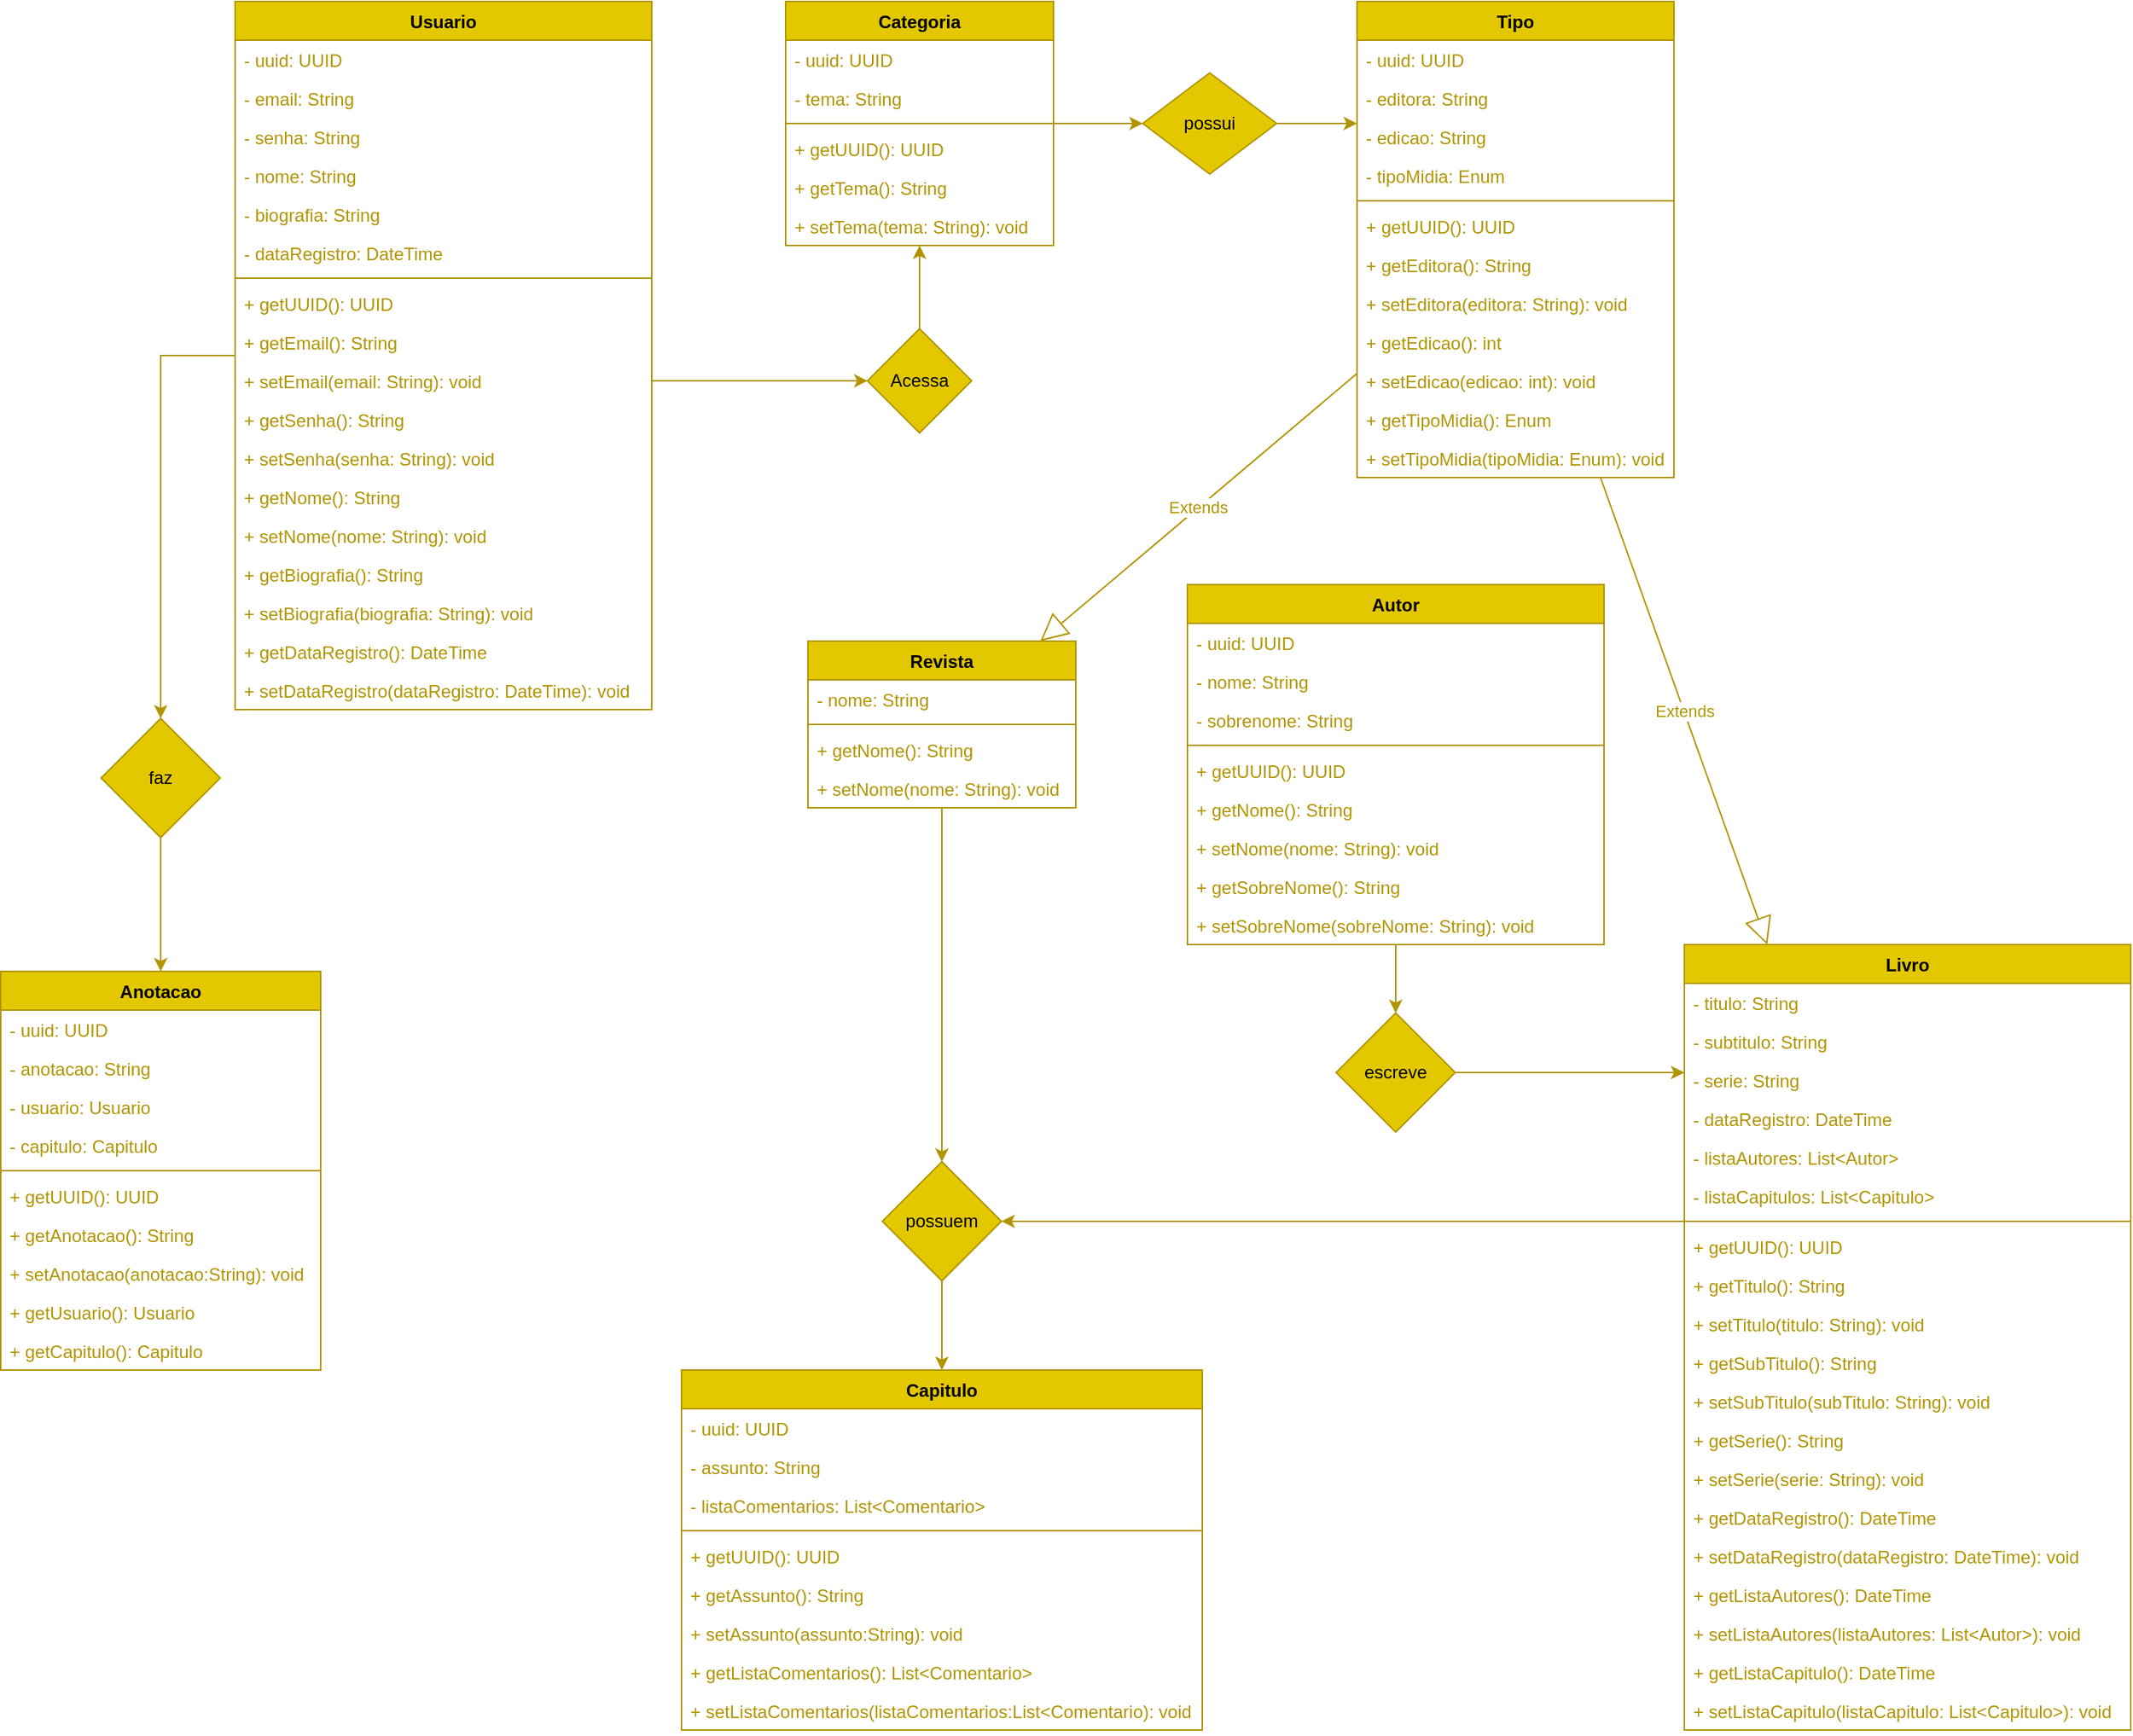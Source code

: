 <mxfile version="17.4.2" type="device"><diagram id="yYtagp3hqGqHvnSOxW2J" name="Página-1"><mxGraphModel dx="1438" dy="869" grid="1" gridSize="10" guides="1" tooltips="1" connect="1" arrows="1" fold="1" page="1" pageScale="1" pageWidth="827" pageHeight="1169" math="0" shadow="0"><root><mxCell id="0"/><mxCell id="1" parent="0"/><mxCell id="2tgwnuUrrpTe56F5n8lB-22" value="" style="edgeStyle=orthogonalEdgeStyle;rounded=0;orthogonalLoop=1;jettySize=auto;html=1;fontColor=#B09500;fillColor=#e3c800;strokeColor=#B09500;" parent="1" source="zi-uQG6dIvawqaSI3qxy-1" target="2tgwnuUrrpTe56F5n8lB-21" edge="1"><mxGeometry relative="1" as="geometry"/></mxCell><mxCell id="zi-uQG6dIvawqaSI3qxy-1" value="Usuario" style="swimlane;fontStyle=1;align=center;verticalAlign=top;childLayout=stackLayout;horizontal=1;startSize=26;horizontalStack=0;resizeParent=1;resizeParentMax=0;resizeLast=0;collapsible=1;marginBottom=0;fillColor=#e3c800;fontColor=#000000;strokeColor=#B09500;" parent="1" vertex="1"><mxGeometry x="380" width="280" height="476" as="geometry"/></mxCell><mxCell id="zi-uQG6dIvawqaSI3qxy-2" value="- uuid: UUID" style="text;strokeColor=none;fillColor=none;align=left;verticalAlign=top;spacingLeft=4;spacingRight=4;overflow=hidden;rotatable=0;points=[[0,0.5],[1,0.5]];portConstraint=eastwest;fontColor=#B09500;" parent="zi-uQG6dIvawqaSI3qxy-1" vertex="1"><mxGeometry y="26" width="280" height="26" as="geometry"/></mxCell><mxCell id="zi-uQG6dIvawqaSI3qxy-6" value="- email: String" style="text;strokeColor=none;fillColor=none;align=left;verticalAlign=top;spacingLeft=4;spacingRight=4;overflow=hidden;rotatable=0;points=[[0,0.5],[1,0.5]];portConstraint=eastwest;fontColor=#B09500;" parent="zi-uQG6dIvawqaSI3qxy-1" vertex="1"><mxGeometry y="52" width="280" height="26" as="geometry"/></mxCell><mxCell id="zi-uQG6dIvawqaSI3qxy-7" value="- senha: String" style="text;strokeColor=none;fillColor=none;align=left;verticalAlign=top;spacingLeft=4;spacingRight=4;overflow=hidden;rotatable=0;points=[[0,0.5],[1,0.5]];portConstraint=eastwest;fontColor=#B09500;" parent="zi-uQG6dIvawqaSI3qxy-1" vertex="1"><mxGeometry y="78" width="280" height="26" as="geometry"/></mxCell><mxCell id="zi-uQG6dIvawqaSI3qxy-5" value="- nome: String" style="text;strokeColor=none;fillColor=none;align=left;verticalAlign=top;spacingLeft=4;spacingRight=4;overflow=hidden;rotatable=0;points=[[0,0.5],[1,0.5]];portConstraint=eastwest;fontColor=#B09500;" parent="zi-uQG6dIvawqaSI3qxy-1" vertex="1"><mxGeometry y="104" width="280" height="26" as="geometry"/></mxCell><mxCell id="zi-uQG6dIvawqaSI3qxy-8" value="- biografia: String " style="text;strokeColor=none;fillColor=none;align=left;verticalAlign=top;spacingLeft=4;spacingRight=4;overflow=hidden;rotatable=0;points=[[0,0.5],[1,0.5]];portConstraint=eastwest;fontColor=#B09500;" parent="zi-uQG6dIvawqaSI3qxy-1" vertex="1"><mxGeometry y="130" width="280" height="26" as="geometry"/></mxCell><mxCell id="zi-uQG6dIvawqaSI3qxy-9" value="- dataRegistro: DateTime" style="text;strokeColor=none;fillColor=none;align=left;verticalAlign=top;spacingLeft=4;spacingRight=4;overflow=hidden;rotatable=0;points=[[0,0.5],[1,0.5]];portConstraint=eastwest;fontColor=#B09500;" parent="zi-uQG6dIvawqaSI3qxy-1" vertex="1"><mxGeometry y="156" width="280" height="26" as="geometry"/></mxCell><mxCell id="zi-uQG6dIvawqaSI3qxy-3" value="" style="line;strokeWidth=1;fillColor=#e3c800;align=left;verticalAlign=middle;spacingTop=-1;spacingLeft=3;spacingRight=3;rotatable=0;labelPosition=right;points=[];portConstraint=eastwest;fontColor=#000000;strokeColor=#B09500;" parent="zi-uQG6dIvawqaSI3qxy-1" vertex="1"><mxGeometry y="182" width="280" height="8" as="geometry"/></mxCell><mxCell id="zi-uQG6dIvawqaSI3qxy-4" value="+ getUUID(): UUID" style="text;strokeColor=none;fillColor=none;align=left;verticalAlign=top;spacingLeft=4;spacingRight=4;overflow=hidden;rotatable=0;points=[[0,0.5],[1,0.5]];portConstraint=eastwest;fontColor=#B09500;" parent="zi-uQG6dIvawqaSI3qxy-1" vertex="1"><mxGeometry y="190" width="280" height="26" as="geometry"/></mxCell><mxCell id="zi-uQG6dIvawqaSI3qxy-10" value="+ getEmail(): String" style="text;strokeColor=none;fillColor=none;align=left;verticalAlign=top;spacingLeft=4;spacingRight=4;overflow=hidden;rotatable=0;points=[[0,0.5],[1,0.5]];portConstraint=eastwest;fontColor=#B09500;" parent="zi-uQG6dIvawqaSI3qxy-1" vertex="1"><mxGeometry y="216" width="280" height="26" as="geometry"/></mxCell><mxCell id="zi-uQG6dIvawqaSI3qxy-11" value="+ setEmail(email: String): void" style="text;strokeColor=none;fillColor=none;align=left;verticalAlign=top;spacingLeft=4;spacingRight=4;overflow=hidden;rotatable=0;points=[[0,0.5],[1,0.5]];portConstraint=eastwest;fontColor=#B09500;" parent="zi-uQG6dIvawqaSI3qxy-1" vertex="1"><mxGeometry y="242" width="280" height="26" as="geometry"/></mxCell><mxCell id="zi-uQG6dIvawqaSI3qxy-13" value="+ getSenha(): String" style="text;strokeColor=none;fillColor=none;align=left;verticalAlign=top;spacingLeft=4;spacingRight=4;overflow=hidden;rotatable=0;points=[[0,0.5],[1,0.5]];portConstraint=eastwest;fontColor=#B09500;" parent="zi-uQG6dIvawqaSI3qxy-1" vertex="1"><mxGeometry y="268" width="280" height="26" as="geometry"/></mxCell><mxCell id="zi-uQG6dIvawqaSI3qxy-12" value="+ setSenha(senha: String): void" style="text;strokeColor=none;fillColor=none;align=left;verticalAlign=top;spacingLeft=4;spacingRight=4;overflow=hidden;rotatable=0;points=[[0,0.5],[1,0.5]];portConstraint=eastwest;fontColor=#B09500;" parent="zi-uQG6dIvawqaSI3qxy-1" vertex="1"><mxGeometry y="294" width="280" height="26" as="geometry"/></mxCell><mxCell id="zi-uQG6dIvawqaSI3qxy-14" value="+ getNome(): String" style="text;strokeColor=none;fillColor=none;align=left;verticalAlign=top;spacingLeft=4;spacingRight=4;overflow=hidden;rotatable=0;points=[[0,0.5],[1,0.5]];portConstraint=eastwest;fontColor=#B09500;" parent="zi-uQG6dIvawqaSI3qxy-1" vertex="1"><mxGeometry y="320" width="280" height="26" as="geometry"/></mxCell><mxCell id="zi-uQG6dIvawqaSI3qxy-15" value="+ setNome(nome: String): void" style="text;strokeColor=none;fillColor=none;align=left;verticalAlign=top;spacingLeft=4;spacingRight=4;overflow=hidden;rotatable=0;points=[[0,0.5],[1,0.5]];portConstraint=eastwest;fontColor=#B09500;" parent="zi-uQG6dIvawqaSI3qxy-1" vertex="1"><mxGeometry y="346" width="280" height="26" as="geometry"/></mxCell><mxCell id="zi-uQG6dIvawqaSI3qxy-16" value="+ getBiografia(): String" style="text;strokeColor=none;fillColor=none;align=left;verticalAlign=top;spacingLeft=4;spacingRight=4;overflow=hidden;rotatable=0;points=[[0,0.5],[1,0.5]];portConstraint=eastwest;fontColor=#B09500;" parent="zi-uQG6dIvawqaSI3qxy-1" vertex="1"><mxGeometry y="372" width="280" height="26" as="geometry"/></mxCell><mxCell id="zi-uQG6dIvawqaSI3qxy-17" value="+ setBiografia(biografia: String): void" style="text;strokeColor=none;fillColor=none;align=left;verticalAlign=top;spacingLeft=4;spacingRight=4;overflow=hidden;rotatable=0;points=[[0,0.5],[1,0.5]];portConstraint=eastwest;fontColor=#B09500;" parent="zi-uQG6dIvawqaSI3qxy-1" vertex="1"><mxGeometry y="398" width="280" height="26" as="geometry"/></mxCell><mxCell id="zi-uQG6dIvawqaSI3qxy-18" value="+ getDataRegistro(): DateTime" style="text;strokeColor=none;fillColor=none;align=left;verticalAlign=top;spacingLeft=4;spacingRight=4;overflow=hidden;rotatable=0;points=[[0,0.5],[1,0.5]];portConstraint=eastwest;fontColor=#B09500;" parent="zi-uQG6dIvawqaSI3qxy-1" vertex="1"><mxGeometry y="424" width="280" height="26" as="geometry"/></mxCell><mxCell id="zi-uQG6dIvawqaSI3qxy-19" value="+ setDataRegistro(dataRegistro: DateTime): void" style="text;strokeColor=none;fillColor=none;align=left;verticalAlign=top;spacingLeft=4;spacingRight=4;overflow=hidden;rotatable=0;points=[[0,0.5],[1,0.5]];portConstraint=eastwest;fontColor=#B09500;" parent="zi-uQG6dIvawqaSI3qxy-1" vertex="1"><mxGeometry y="450" width="280" height="26" as="geometry"/></mxCell><mxCell id="2tgwnuUrrpTe56F5n8lB-18" style="edgeStyle=orthogonalEdgeStyle;rounded=0;orthogonalLoop=1;jettySize=auto;html=1;fontColor=#B09500;fillColor=#e3c800;strokeColor=#B09500;" parent="1" source="zi-uQG6dIvawqaSI3qxy-20" target="2tgwnuUrrpTe56F5n8lB-15" edge="1"><mxGeometry relative="1" as="geometry"><Array as="points"><mxPoint x="1040" y="820"/><mxPoint x="1040" y="820"/></Array></mxGeometry></mxCell><mxCell id="zi-uQG6dIvawqaSI3qxy-20" value="Livro" style="swimlane;fontStyle=1;align=center;verticalAlign=top;childLayout=stackLayout;horizontal=1;startSize=26;horizontalStack=0;resizeParent=1;resizeParentMax=0;resizeLast=0;collapsible=1;marginBottom=0;fillColor=#e3c800;fontColor=#000000;strokeColor=#B09500;" parent="1" vertex="1"><mxGeometry x="1354" y="634" width="300" height="528" as="geometry"/></mxCell><mxCell id="zi-uQG6dIvawqaSI3qxy-103" value="- titulo: String " style="text;strokeColor=none;fillColor=none;align=left;verticalAlign=top;spacingLeft=4;spacingRight=4;overflow=hidden;rotatable=0;points=[[0,0.5],[1,0.5]];portConstraint=eastwest;fontColor=#B09500;" parent="zi-uQG6dIvawqaSI3qxy-20" vertex="1"><mxGeometry y="26" width="300" height="26" as="geometry"/></mxCell><mxCell id="zi-uQG6dIvawqaSI3qxy-23" value="- subtitulo: String" style="text;strokeColor=none;fillColor=none;align=left;verticalAlign=top;spacingLeft=4;spacingRight=4;overflow=hidden;rotatable=0;points=[[0,0.5],[1,0.5]];portConstraint=eastwest;fontColor=#B09500;" parent="zi-uQG6dIvawqaSI3qxy-20" vertex="1"><mxGeometry y="52" width="300" height="26" as="geometry"/></mxCell><mxCell id="zi-uQG6dIvawqaSI3qxy-24" value="- serie: String" style="text;strokeColor=none;fillColor=none;align=left;verticalAlign=top;spacingLeft=4;spacingRight=4;overflow=hidden;rotatable=0;points=[[0,0.5],[1,0.5]];portConstraint=eastwest;fontColor=#B09500;" parent="zi-uQG6dIvawqaSI3qxy-20" vertex="1"><mxGeometry y="78" width="300" height="26" as="geometry"/></mxCell><mxCell id="zi-uQG6dIvawqaSI3qxy-26" value="- dataRegistro: DateTime" style="text;strokeColor=none;fillColor=none;align=left;verticalAlign=top;spacingLeft=4;spacingRight=4;overflow=hidden;rotatable=0;points=[[0,0.5],[1,0.5]];portConstraint=eastwest;fontColor=#B09500;" parent="zi-uQG6dIvawqaSI3qxy-20" vertex="1"><mxGeometry y="104" width="300" height="26" as="geometry"/></mxCell><mxCell id="zi-uQG6dIvawqaSI3qxy-59" value="- listaAutores: List&lt;Autor&gt;" style="text;strokeColor=none;fillColor=none;align=left;verticalAlign=top;spacingLeft=4;spacingRight=4;overflow=hidden;rotatable=0;points=[[0,0.5],[1,0.5]];portConstraint=eastwest;fontColor=#B09500;" parent="zi-uQG6dIvawqaSI3qxy-20" vertex="1"><mxGeometry y="130" width="300" height="26" as="geometry"/></mxCell><mxCell id="2tgwnuUrrpTe56F5n8lB-1" value="- listaCapitulos: List&lt;Capitulo&gt;" style="text;strokeColor=none;fillColor=none;align=left;verticalAlign=top;spacingLeft=4;spacingRight=4;overflow=hidden;rotatable=0;points=[[0,0.5],[1,0.5]];portConstraint=eastwest;fontColor=#B09500;" parent="zi-uQG6dIvawqaSI3qxy-20" vertex="1"><mxGeometry y="156" width="300" height="26" as="geometry"/></mxCell><mxCell id="zi-uQG6dIvawqaSI3qxy-27" value="" style="line;strokeWidth=1;fillColor=#e3c800;align=left;verticalAlign=middle;spacingTop=-1;spacingLeft=3;spacingRight=3;rotatable=0;labelPosition=right;points=[];portConstraint=eastwest;fontColor=#000000;strokeColor=#B09500;" parent="zi-uQG6dIvawqaSI3qxy-20" vertex="1"><mxGeometry y="182" width="300" height="8" as="geometry"/></mxCell><mxCell id="zi-uQG6dIvawqaSI3qxy-28" value="+ getUUID(): UUID" style="text;strokeColor=none;fillColor=none;align=left;verticalAlign=top;spacingLeft=4;spacingRight=4;overflow=hidden;rotatable=0;points=[[0,0.5],[1,0.5]];portConstraint=eastwest;fontColor=#B09500;" parent="zi-uQG6dIvawqaSI3qxy-20" vertex="1"><mxGeometry y="190" width="300" height="26" as="geometry"/></mxCell><mxCell id="zi-uQG6dIvawqaSI3qxy-106" value="+ getTitulo(): String" style="text;strokeColor=none;fillColor=none;align=left;verticalAlign=top;spacingLeft=4;spacingRight=4;overflow=hidden;rotatable=0;points=[[0,0.5],[1,0.5]];portConstraint=eastwest;fontColor=#B09500;" parent="zi-uQG6dIvawqaSI3qxy-20" vertex="1"><mxGeometry y="216" width="300" height="26" as="geometry"/></mxCell><mxCell id="zi-uQG6dIvawqaSI3qxy-107" value="+ setTitulo(titulo: String): void" style="text;strokeColor=none;fillColor=none;align=left;verticalAlign=top;spacingLeft=4;spacingRight=4;overflow=hidden;rotatable=0;points=[[0,0.5],[1,0.5]];portConstraint=eastwest;fontColor=#B09500;" parent="zi-uQG6dIvawqaSI3qxy-20" vertex="1"><mxGeometry y="242" width="300" height="26" as="geometry"/></mxCell><mxCell id="zi-uQG6dIvawqaSI3qxy-31" value="+ getSubTitulo(): String" style="text;strokeColor=none;fillColor=none;align=left;verticalAlign=top;spacingLeft=4;spacingRight=4;overflow=hidden;rotatable=0;points=[[0,0.5],[1,0.5]];portConstraint=eastwest;fontColor=#B09500;" parent="zi-uQG6dIvawqaSI3qxy-20" vertex="1"><mxGeometry y="268" width="300" height="26" as="geometry"/></mxCell><mxCell id="zi-uQG6dIvawqaSI3qxy-32" value="+ setSubTitulo(subTitulo: String): void" style="text;strokeColor=none;fillColor=none;align=left;verticalAlign=top;spacingLeft=4;spacingRight=4;overflow=hidden;rotatable=0;points=[[0,0.5],[1,0.5]];portConstraint=eastwest;fontColor=#B09500;" parent="zi-uQG6dIvawqaSI3qxy-20" vertex="1"><mxGeometry y="294" width="300" height="26" as="geometry"/></mxCell><mxCell id="zi-uQG6dIvawqaSI3qxy-33" value="+ getSerie(): String" style="text;strokeColor=none;fillColor=none;align=left;verticalAlign=top;spacingLeft=4;spacingRight=4;overflow=hidden;rotatable=0;points=[[0,0.5],[1,0.5]];portConstraint=eastwest;fontColor=#B09500;" parent="zi-uQG6dIvawqaSI3qxy-20" vertex="1"><mxGeometry y="320" width="300" height="26" as="geometry"/></mxCell><mxCell id="zi-uQG6dIvawqaSI3qxy-34" value="+ setSerie(serie: String): void" style="text;strokeColor=none;fillColor=none;align=left;verticalAlign=top;spacingLeft=4;spacingRight=4;overflow=hidden;rotatable=0;points=[[0,0.5],[1,0.5]];portConstraint=eastwest;fontColor=#B09500;" parent="zi-uQG6dIvawqaSI3qxy-20" vertex="1"><mxGeometry y="346" width="300" height="26" as="geometry"/></mxCell><mxCell id="zi-uQG6dIvawqaSI3qxy-37" value="+ getDataRegistro(): DateTime" style="text;strokeColor=none;fillColor=none;align=left;verticalAlign=top;spacingLeft=4;spacingRight=4;overflow=hidden;rotatable=0;points=[[0,0.5],[1,0.5]];portConstraint=eastwest;fontColor=#B09500;" parent="zi-uQG6dIvawqaSI3qxy-20" vertex="1"><mxGeometry y="372" width="300" height="26" as="geometry"/></mxCell><mxCell id="zi-uQG6dIvawqaSI3qxy-38" value="+ setDataRegistro(dataRegistro: DateTime): void" style="text;strokeColor=none;fillColor=none;align=left;verticalAlign=top;spacingLeft=4;spacingRight=4;overflow=hidden;rotatable=0;points=[[0,0.5],[1,0.5]];portConstraint=eastwest;fontColor=#B09500;" parent="zi-uQG6dIvawqaSI3qxy-20" vertex="1"><mxGeometry y="398" width="300" height="26" as="geometry"/></mxCell><mxCell id="zi-uQG6dIvawqaSI3qxy-60" value="+ getListaAutores(): DateTime" style="text;strokeColor=none;fillColor=none;align=left;verticalAlign=top;spacingLeft=4;spacingRight=4;overflow=hidden;rotatable=0;points=[[0,0.5],[1,0.5]];portConstraint=eastwest;fontColor=#B09500;" parent="zi-uQG6dIvawqaSI3qxy-20" vertex="1"><mxGeometry y="424" width="300" height="26" as="geometry"/></mxCell><mxCell id="2tgwnuUrrpTe56F5n8lB-3" value="+ setListaAutores(listaAutores: List&lt;Autor&gt;): void" style="text;strokeColor=none;fillColor=none;align=left;verticalAlign=top;spacingLeft=4;spacingRight=4;overflow=hidden;rotatable=0;points=[[0,0.5],[1,0.5]];portConstraint=eastwest;fontColor=#B09500;" parent="zi-uQG6dIvawqaSI3qxy-20" vertex="1"><mxGeometry y="450" width="300" height="26" as="geometry"/></mxCell><mxCell id="2tgwnuUrrpTe56F5n8lB-2" value="+ getListaCapitulo(): DateTime" style="text;strokeColor=none;fillColor=none;align=left;verticalAlign=top;spacingLeft=4;spacingRight=4;overflow=hidden;rotatable=0;points=[[0,0.5],[1,0.5]];portConstraint=eastwest;fontColor=#B09500;" parent="zi-uQG6dIvawqaSI3qxy-20" vertex="1"><mxGeometry y="476" width="300" height="26" as="geometry"/></mxCell><mxCell id="zi-uQG6dIvawqaSI3qxy-61" value="+ setListaCapitulo(listaCapitulo: List&lt;Capitulo&gt;): void" style="text;strokeColor=none;fillColor=none;align=left;verticalAlign=top;spacingLeft=4;spacingRight=4;overflow=hidden;rotatable=0;points=[[0,0.5],[1,0.5]];portConstraint=eastwest;fontColor=#B09500;" parent="zi-uQG6dIvawqaSI3qxy-20" vertex="1"><mxGeometry y="502" width="300" height="26" as="geometry"/></mxCell><mxCell id="zi-uQG6dIvawqaSI3qxy-86" style="edgeStyle=orthogonalEdgeStyle;rounded=0;orthogonalLoop=1;jettySize=auto;html=1;strokeColor=#B09500;fillColor=#e3c800;" parent="1" source="zi-uQG6dIvawqaSI3qxy-62" target="zi-uQG6dIvawqaSI3qxy-85" edge="1"><mxGeometry relative="1" as="geometry"/></mxCell><mxCell id="zi-uQG6dIvawqaSI3qxy-62" value="Autor" style="swimlane;fontStyle=1;align=center;verticalAlign=top;childLayout=stackLayout;horizontal=1;startSize=26;horizontalStack=0;resizeParent=1;resizeParentMax=0;resizeLast=0;collapsible=1;marginBottom=0;fillColor=#e3c800;fontColor=#000000;strokeColor=#B09500;" parent="1" vertex="1"><mxGeometry x="1020" y="392" width="280" height="242" as="geometry"/></mxCell><mxCell id="zi-uQG6dIvawqaSI3qxy-63" value="- uuid: UUID" style="text;strokeColor=none;fillColor=none;align=left;verticalAlign=top;spacingLeft=4;spacingRight=4;overflow=hidden;rotatable=0;points=[[0,0.5],[1,0.5]];portConstraint=eastwest;fontColor=#B09500;" parent="zi-uQG6dIvawqaSI3qxy-62" vertex="1"><mxGeometry y="26" width="280" height="26" as="geometry"/></mxCell><mxCell id="zi-uQG6dIvawqaSI3qxy-64" value="- nome: String" style="text;strokeColor=none;fillColor=none;align=left;verticalAlign=top;spacingLeft=4;spacingRight=4;overflow=hidden;rotatable=0;points=[[0,0.5],[1,0.5]];portConstraint=eastwest;fontColor=#B09500;" parent="zi-uQG6dIvawqaSI3qxy-62" vertex="1"><mxGeometry y="52" width="280" height="26" as="geometry"/></mxCell><mxCell id="zi-uQG6dIvawqaSI3qxy-65" value="- sobrenome: String" style="text;strokeColor=none;fillColor=none;align=left;verticalAlign=top;spacingLeft=4;spacingRight=4;overflow=hidden;rotatable=0;points=[[0,0.5],[1,0.5]];portConstraint=eastwest;fontColor=#B09500;" parent="zi-uQG6dIvawqaSI3qxy-62" vertex="1"><mxGeometry y="78" width="280" height="26" as="geometry"/></mxCell><mxCell id="zi-uQG6dIvawqaSI3qxy-70" value="" style="line;strokeWidth=1;fillColor=#e3c800;align=left;verticalAlign=middle;spacingTop=-1;spacingLeft=3;spacingRight=3;rotatable=0;labelPosition=right;points=[];portConstraint=eastwest;fontColor=#000000;strokeColor=#B09500;" parent="zi-uQG6dIvawqaSI3qxy-62" vertex="1"><mxGeometry y="104" width="280" height="8" as="geometry"/></mxCell><mxCell id="zi-uQG6dIvawqaSI3qxy-71" value="+ getUUID(): UUID" style="text;strokeColor=none;fillColor=none;align=left;verticalAlign=top;spacingLeft=4;spacingRight=4;overflow=hidden;rotatable=0;points=[[0,0.5],[1,0.5]];portConstraint=eastwest;fontColor=#B09500;" parent="zi-uQG6dIvawqaSI3qxy-62" vertex="1"><mxGeometry y="112" width="280" height="26" as="geometry"/></mxCell><mxCell id="zi-uQG6dIvawqaSI3qxy-72" value="+ getNome(): String" style="text;strokeColor=none;fillColor=none;align=left;verticalAlign=top;spacingLeft=4;spacingRight=4;overflow=hidden;rotatable=0;points=[[0,0.5],[1,0.5]];portConstraint=eastwest;fontColor=#B09500;" parent="zi-uQG6dIvawqaSI3qxy-62" vertex="1"><mxGeometry y="138" width="280" height="26" as="geometry"/></mxCell><mxCell id="zi-uQG6dIvawqaSI3qxy-73" value="+ setNome(nome: String): void" style="text;strokeColor=none;fillColor=none;align=left;verticalAlign=top;spacingLeft=4;spacingRight=4;overflow=hidden;rotatable=0;points=[[0,0.5],[1,0.5]];portConstraint=eastwest;fontColor=#B09500;" parent="zi-uQG6dIvawqaSI3qxy-62" vertex="1"><mxGeometry y="164" width="280" height="26" as="geometry"/></mxCell><mxCell id="zi-uQG6dIvawqaSI3qxy-74" value="+ getSobreNome(): String" style="text;strokeColor=none;fillColor=none;align=left;verticalAlign=top;spacingLeft=4;spacingRight=4;overflow=hidden;rotatable=0;points=[[0,0.5],[1,0.5]];portConstraint=eastwest;fontColor=#B09500;" parent="zi-uQG6dIvawqaSI3qxy-62" vertex="1"><mxGeometry y="190" width="280" height="26" as="geometry"/></mxCell><mxCell id="zi-uQG6dIvawqaSI3qxy-75" value="+ setSobreNome(sobreNome: String): void" style="text;strokeColor=none;fillColor=none;align=left;verticalAlign=top;spacingLeft=4;spacingRight=4;overflow=hidden;rotatable=0;points=[[0,0.5],[1,0.5]];portConstraint=eastwest;fontColor=#B09500;" parent="zi-uQG6dIvawqaSI3qxy-62" vertex="1"><mxGeometry y="216" width="280" height="26" as="geometry"/></mxCell><mxCell id="zi-uQG6dIvawqaSI3qxy-87" style="edgeStyle=orthogonalEdgeStyle;rounded=0;orthogonalLoop=1;jettySize=auto;html=1;fillColor=#e3c800;strokeColor=#B09500;" parent="1" source="zi-uQG6dIvawqaSI3qxy-85" target="zi-uQG6dIvawqaSI3qxy-20" edge="1"><mxGeometry relative="1" as="geometry"><Array as="points"><mxPoint x="1260" y="720"/><mxPoint x="1260" y="720"/></Array></mxGeometry></mxCell><mxCell id="zi-uQG6dIvawqaSI3qxy-85" value="escreve" style="rhombus;whiteSpace=wrap;html=1;fillColor=#e3c800;fontColor=#000000;strokeColor=#B09500;" parent="1" vertex="1"><mxGeometry x="1120" y="680" width="80" height="80" as="geometry"/></mxCell><mxCell id="zi-uQG6dIvawqaSI3qxy-122" value="" style="edgeStyle=orthogonalEdgeStyle;rounded=0;orthogonalLoop=1;jettySize=auto;html=1;fontColor=#B09500;strokeColor=#B09500;fillColor=#e3c800;" parent="1" source="zi-uQG6dIvawqaSI3qxy-88" target="zi-uQG6dIvawqaSI3qxy-121" edge="1"><mxGeometry relative="1" as="geometry"/></mxCell><mxCell id="zi-uQG6dIvawqaSI3qxy-88" value="Categoria" style="swimlane;fontStyle=1;align=center;verticalAlign=top;childLayout=stackLayout;horizontal=1;startSize=26;horizontalStack=0;resizeParent=1;resizeParentMax=0;resizeLast=0;collapsible=1;marginBottom=0;fillColor=#e3c800;fontColor=#000000;strokeColor=#B09500;" parent="1" vertex="1"><mxGeometry x="750" width="180" height="164" as="geometry"/></mxCell><mxCell id="zi-uQG6dIvawqaSI3qxy-89" value="- uuid: UUID" style="text;strokeColor=none;fillColor=none;align=left;verticalAlign=top;spacingLeft=4;spacingRight=4;overflow=hidden;rotatable=0;points=[[0,0.5],[1,0.5]];portConstraint=eastwest;fontColor=#B09500;" parent="zi-uQG6dIvawqaSI3qxy-88" vertex="1"><mxGeometry y="26" width="180" height="26" as="geometry"/></mxCell><mxCell id="zi-uQG6dIvawqaSI3qxy-93" value="- tema: String " style="text;strokeColor=none;fillColor=none;align=left;verticalAlign=top;spacingLeft=4;spacingRight=4;overflow=hidden;rotatable=0;points=[[0,0.5],[1,0.5]];portConstraint=eastwest;fontColor=#B09500;" parent="zi-uQG6dIvawqaSI3qxy-88" vertex="1"><mxGeometry y="52" width="180" height="26" as="geometry"/></mxCell><mxCell id="zi-uQG6dIvawqaSI3qxy-90" value="" style="line;strokeWidth=1;fillColor=#e3c800;align=left;verticalAlign=middle;spacingTop=-1;spacingLeft=3;spacingRight=3;rotatable=0;labelPosition=right;points=[];portConstraint=eastwest;fontColor=#000000;strokeColor=#B09500;" parent="zi-uQG6dIvawqaSI3qxy-88" vertex="1"><mxGeometry y="78" width="180" height="8" as="geometry"/></mxCell><mxCell id="zi-uQG6dIvawqaSI3qxy-91" value="+ getUUID(): UUID" style="text;strokeColor=none;fillColor=none;align=left;verticalAlign=top;spacingLeft=4;spacingRight=4;overflow=hidden;rotatable=0;points=[[0,0.5],[1,0.5]];portConstraint=eastwest;fontColor=#B09500;" parent="zi-uQG6dIvawqaSI3qxy-88" vertex="1"><mxGeometry y="86" width="180" height="26" as="geometry"/></mxCell><mxCell id="zi-uQG6dIvawqaSI3qxy-95" value="+ getTema(): String" style="text;strokeColor=none;fillColor=none;align=left;verticalAlign=top;spacingLeft=4;spacingRight=4;overflow=hidden;rotatable=0;points=[[0,0.5],[1,0.5]];portConstraint=eastwest;fontColor=#B09500;" parent="zi-uQG6dIvawqaSI3qxy-88" vertex="1"><mxGeometry y="112" width="180" height="26" as="geometry"/></mxCell><mxCell id="zi-uQG6dIvawqaSI3qxy-97" value="+ setTema(tema: String): void" style="text;strokeColor=none;fillColor=none;align=left;verticalAlign=top;spacingLeft=4;spacingRight=4;overflow=hidden;rotatable=0;points=[[0,0.5],[1,0.5]];portConstraint=eastwest;fontColor=#B09500;" parent="zi-uQG6dIvawqaSI3qxy-88" vertex="1"><mxGeometry y="138" width="180" height="26" as="geometry"/></mxCell><mxCell id="zi-uQG6dIvawqaSI3qxy-100" value="" style="edgeStyle=orthogonalEdgeStyle;rounded=0;orthogonalLoop=1;jettySize=auto;html=1;fontColor=#B09500;strokeColor=#B09500;fillColor=#e3c800;" parent="1" source="zi-uQG6dIvawqaSI3qxy-98" target="zi-uQG6dIvawqaSI3qxy-88" edge="1"><mxGeometry relative="1" as="geometry"><mxPoint x="494" y="229" as="targetPoint"/></mxGeometry></mxCell><mxCell id="zi-uQG6dIvawqaSI3qxy-98" value="Acessa" style="rhombus;whiteSpace=wrap;html=1;fontColor=#000000;fillColor=#e3c800;strokeColor=#B09500;" parent="1" vertex="1"><mxGeometry x="805" y="220" width="70" height="70" as="geometry"/></mxCell><mxCell id="zi-uQG6dIvawqaSI3qxy-99" style="edgeStyle=orthogonalEdgeStyle;rounded=0;orthogonalLoop=1;jettySize=auto;html=1;entryX=0;entryY=0.5;entryDx=0;entryDy=0;fontColor=#B09500;strokeColor=#B09500;fillColor=#e3c800;" parent="1" source="zi-uQG6dIvawqaSI3qxy-11" target="zi-uQG6dIvawqaSI3qxy-98" edge="1"><mxGeometry relative="1" as="geometry"/></mxCell><mxCell id="zi-uQG6dIvawqaSI3qxy-101" value="Tipo" style="swimlane;fontStyle=1;align=center;verticalAlign=top;childLayout=stackLayout;horizontal=1;startSize=26;horizontalStack=0;resizeParent=1;resizeParentMax=0;resizeLast=0;collapsible=1;marginBottom=0;fillColor=#e3c800;fontColor=#000000;strokeColor=#B09500;" parent="1" vertex="1"><mxGeometry x="1134" width="213" height="320" as="geometry"/></mxCell><mxCell id="zi-uQG6dIvawqaSI3qxy-102" value="- uuid: UUID" style="text;strokeColor=none;fillColor=none;align=left;verticalAlign=top;spacingLeft=4;spacingRight=4;overflow=hidden;rotatable=0;points=[[0,0.5],[1,0.5]];portConstraint=eastwest;fontColor=#B09500;" parent="zi-uQG6dIvawqaSI3qxy-101" vertex="1"><mxGeometry y="26" width="213" height="26" as="geometry"/></mxCell><mxCell id="zi-uQG6dIvawqaSI3qxy-110" value="- editora: String " style="text;strokeColor=none;fillColor=none;align=left;verticalAlign=top;spacingLeft=4;spacingRight=4;overflow=hidden;rotatable=0;points=[[0,0.5],[1,0.5]];portConstraint=eastwest;fontColor=#B09500;" parent="zi-uQG6dIvawqaSI3qxy-101" vertex="1"><mxGeometry y="52" width="213" height="26" as="geometry"/></mxCell><mxCell id="zi-uQG6dIvawqaSI3qxy-25" value="- edicao: String " style="text;strokeColor=none;fillColor=none;align=left;verticalAlign=top;spacingLeft=4;spacingRight=4;overflow=hidden;rotatable=0;points=[[0,0.5],[1,0.5]];portConstraint=eastwest;fontColor=#B09500;" parent="zi-uQG6dIvawqaSI3qxy-101" vertex="1"><mxGeometry y="78" width="213" height="26" as="geometry"/></mxCell><mxCell id="zi-uQG6dIvawqaSI3qxy-117" value="- tipoMidia: Enum" style="text;strokeColor=none;fillColor=none;align=left;verticalAlign=top;spacingLeft=4;spacingRight=4;overflow=hidden;rotatable=0;points=[[0,0.5],[1,0.5]];portConstraint=eastwest;fontColor=#B09500;" parent="zi-uQG6dIvawqaSI3qxy-101" vertex="1"><mxGeometry y="104" width="213" height="26" as="geometry"/></mxCell><mxCell id="zi-uQG6dIvawqaSI3qxy-104" value="" style="line;strokeWidth=1;fillColor=#e3c800;align=left;verticalAlign=middle;spacingTop=-1;spacingLeft=3;spacingRight=3;rotatable=0;labelPosition=right;points=[];portConstraint=eastwest;fontColor=#000000;strokeColor=#B09500;" parent="zi-uQG6dIvawqaSI3qxy-101" vertex="1"><mxGeometry y="130" width="213" height="8" as="geometry"/></mxCell><mxCell id="zi-uQG6dIvawqaSI3qxy-105" value="+ getUUID(): UUID" style="text;strokeColor=none;fillColor=none;align=left;verticalAlign=top;spacingLeft=4;spacingRight=4;overflow=hidden;rotatable=0;points=[[0,0.5],[1,0.5]];portConstraint=eastwest;fontColor=#B09500;" parent="zi-uQG6dIvawqaSI3qxy-101" vertex="1"><mxGeometry y="138" width="213" height="26" as="geometry"/></mxCell><mxCell id="zi-uQG6dIvawqaSI3qxy-108" value="+ getEditora(): String" style="text;strokeColor=none;fillColor=none;align=left;verticalAlign=top;spacingLeft=4;spacingRight=4;overflow=hidden;rotatable=0;points=[[0,0.5],[1,0.5]];portConstraint=eastwest;fontColor=#B09500;" parent="zi-uQG6dIvawqaSI3qxy-101" vertex="1"><mxGeometry y="164" width="213" height="26" as="geometry"/></mxCell><mxCell id="zi-uQG6dIvawqaSI3qxy-109" value="+ setEditora(editora: String): void" style="text;strokeColor=none;fillColor=none;align=left;verticalAlign=top;spacingLeft=4;spacingRight=4;overflow=hidden;rotatable=0;points=[[0,0.5],[1,0.5]];portConstraint=eastwest;fontColor=#B09500;" parent="zi-uQG6dIvawqaSI3qxy-101" vertex="1"><mxGeometry y="190" width="213" height="26" as="geometry"/></mxCell><mxCell id="zi-uQG6dIvawqaSI3qxy-35" value="+ getEdicao(): int" style="text;strokeColor=none;fillColor=none;align=left;verticalAlign=top;spacingLeft=4;spacingRight=4;overflow=hidden;rotatable=0;points=[[0,0.5],[1,0.5]];portConstraint=eastwest;fontColor=#B09500;" parent="zi-uQG6dIvawqaSI3qxy-101" vertex="1"><mxGeometry y="216" width="213" height="26" as="geometry"/></mxCell><mxCell id="zi-uQG6dIvawqaSI3qxy-36" value="+ setEdicao(edicao: int): void" style="text;strokeColor=none;fillColor=none;align=left;verticalAlign=top;spacingLeft=4;spacingRight=4;overflow=hidden;rotatable=0;points=[[0,0.5],[1,0.5]];portConstraint=eastwest;fontColor=#B09500;" parent="zi-uQG6dIvawqaSI3qxy-101" vertex="1"><mxGeometry y="242" width="213" height="26" as="geometry"/></mxCell><mxCell id="zi-uQG6dIvawqaSI3qxy-118" value="+ getTipoMidia(): Enum" style="text;strokeColor=none;fillColor=none;align=left;verticalAlign=top;spacingLeft=4;spacingRight=4;overflow=hidden;rotatable=0;points=[[0,0.5],[1,0.5]];portConstraint=eastwest;fontColor=#B09500;" parent="zi-uQG6dIvawqaSI3qxy-101" vertex="1"><mxGeometry y="268" width="213" height="26" as="geometry"/></mxCell><mxCell id="zi-uQG6dIvawqaSI3qxy-119" value="+ setTipoMidia(tipoMidia: Enum): void" style="text;strokeColor=none;fillColor=none;align=left;verticalAlign=top;spacingLeft=4;spacingRight=4;overflow=hidden;rotatable=0;points=[[0,0.5],[1,0.5]];portConstraint=eastwest;fontColor=#B09500;" parent="zi-uQG6dIvawqaSI3qxy-101" vertex="1"><mxGeometry y="294" width="213" height="26" as="geometry"/></mxCell><mxCell id="zi-uQG6dIvawqaSI3qxy-112" value="Extends" style="endArrow=block;endSize=16;endFill=0;html=1;rounded=0;fontColor=#B09500;strokeColor=#B09500;fillColor=#e3c800;" parent="1" source="zi-uQG6dIvawqaSI3qxy-101" target="zi-uQG6dIvawqaSI3qxy-20" edge="1"><mxGeometry width="160" relative="1" as="geometry"><mxPoint x="490" y="440" as="sourcePoint"/><mxPoint x="650" y="440" as="targetPoint"/></mxGeometry></mxCell><mxCell id="2tgwnuUrrpTe56F5n8lB-19" style="edgeStyle=orthogonalEdgeStyle;rounded=0;orthogonalLoop=1;jettySize=auto;html=1;fontColor=#B09500;fillColor=#e3c800;strokeColor=#B09500;" parent="1" source="zi-uQG6dIvawqaSI3qxy-113" target="2tgwnuUrrpTe56F5n8lB-15" edge="1"><mxGeometry relative="1" as="geometry"/></mxCell><mxCell id="zi-uQG6dIvawqaSI3qxy-113" value="Revista" style="swimlane;fontStyle=1;align=center;verticalAlign=top;childLayout=stackLayout;horizontal=1;startSize=26;horizontalStack=0;resizeParent=1;resizeParentMax=0;resizeLast=0;collapsible=1;marginBottom=0;fontColor=#000000;fillColor=#e3c800;strokeColor=#B09500;" parent="1" vertex="1"><mxGeometry x="765" y="430" width="180" height="112" as="geometry"/></mxCell><mxCell id="zi-uQG6dIvawqaSI3qxy-114" value="- nome: String" style="text;strokeColor=none;fillColor=none;align=left;verticalAlign=top;spacingLeft=4;spacingRight=4;overflow=hidden;rotatable=0;points=[[0,0.5],[1,0.5]];portConstraint=eastwest;fontColor=#B09500;" parent="zi-uQG6dIvawqaSI3qxy-113" vertex="1"><mxGeometry y="26" width="180" height="26" as="geometry"/></mxCell><mxCell id="zi-uQG6dIvawqaSI3qxy-115" value="" style="line;strokeWidth=1;fillColor=#e3c800;align=left;verticalAlign=middle;spacingTop=-1;spacingLeft=3;spacingRight=3;rotatable=0;labelPosition=right;points=[];portConstraint=eastwest;fontColor=#000000;strokeColor=#B09500;" parent="zi-uQG6dIvawqaSI3qxy-113" vertex="1"><mxGeometry y="52" width="180" height="8" as="geometry"/></mxCell><mxCell id="zi-uQG6dIvawqaSI3qxy-116" value="+ getNome(): String" style="text;strokeColor=none;fillColor=none;align=left;verticalAlign=top;spacingLeft=4;spacingRight=4;overflow=hidden;rotatable=0;points=[[0,0.5],[1,0.5]];portConstraint=eastwest;fontColor=#B09500;" parent="zi-uQG6dIvawqaSI3qxy-113" vertex="1"><mxGeometry y="60" width="180" height="26" as="geometry"/></mxCell><mxCell id="2tgwnuUrrpTe56F5n8lB-20" value="+ setNome(nome: String): void" style="text;strokeColor=none;fillColor=none;align=left;verticalAlign=top;spacingLeft=4;spacingRight=4;overflow=hidden;rotatable=0;points=[[0,0.5],[1,0.5]];portConstraint=eastwest;fontColor=#B09500;" parent="zi-uQG6dIvawqaSI3qxy-113" vertex="1"><mxGeometry y="86" width="180" height="26" as="geometry"/></mxCell><mxCell id="zi-uQG6dIvawqaSI3qxy-120" value="Extends" style="endArrow=block;endSize=16;endFill=0;html=1;rounded=0;fontColor=#B09500;strokeColor=#B09500;fillColor=#e3c800;" parent="1" source="zi-uQG6dIvawqaSI3qxy-101" target="zi-uQG6dIvawqaSI3qxy-113" edge="1"><mxGeometry width="160" relative="1" as="geometry"><mxPoint x="837" y="508.009" as="sourcePoint"/><mxPoint x="727.13" y="703" as="targetPoint"/></mxGeometry></mxCell><mxCell id="2tgwnuUrrpTe56F5n8lB-41" style="edgeStyle=orthogonalEdgeStyle;rounded=0;orthogonalLoop=1;jettySize=auto;html=1;fontColor=#B09500;fillColor=#e3c800;strokeColor=#B09500;" parent="1" source="zi-uQG6dIvawqaSI3qxy-121" target="zi-uQG6dIvawqaSI3qxy-101" edge="1"><mxGeometry relative="1" as="geometry"><Array as="points"><mxPoint x="1120" y="82"/><mxPoint x="1120" y="82"/></Array></mxGeometry></mxCell><mxCell id="zi-uQG6dIvawqaSI3qxy-121" value="possui" style="rhombus;whiteSpace=wrap;html=1;fontColor=#000000;fillColor=#e3c800;strokeColor=#B09500;" parent="1" vertex="1"><mxGeometry x="990" y="48" width="90" height="68" as="geometry"/></mxCell><mxCell id="2tgwnuUrrpTe56F5n8lB-4" value="Capitulo" style="swimlane;fontStyle=1;align=center;verticalAlign=top;childLayout=stackLayout;horizontal=1;startSize=26;horizontalStack=0;resizeParent=1;resizeParentMax=0;resizeLast=0;collapsible=1;marginBottom=0;fillColor=#e3c800;fontColor=#000000;strokeColor=#B09500;" parent="1" vertex="1"><mxGeometry x="680" y="920" width="350" height="242" as="geometry"/></mxCell><mxCell id="2tgwnuUrrpTe56F5n8lB-5" value="- uuid: UUID" style="text;strokeColor=none;fillColor=none;align=left;verticalAlign=top;spacingLeft=4;spacingRight=4;overflow=hidden;rotatable=0;points=[[0,0.5],[1,0.5]];portConstraint=eastwest;fontColor=#B09500;" parent="2tgwnuUrrpTe56F5n8lB-4" vertex="1"><mxGeometry y="26" width="350" height="26" as="geometry"/></mxCell><mxCell id="2tgwnuUrrpTe56F5n8lB-8" value="- assunto: String" style="text;strokeColor=none;fillColor=none;align=left;verticalAlign=top;spacingLeft=4;spacingRight=4;overflow=hidden;rotatable=0;points=[[0,0.5],[1,0.5]];portConstraint=eastwest;fontColor=#B09500;" parent="2tgwnuUrrpTe56F5n8lB-4" vertex="1"><mxGeometry y="52" width="350" height="26" as="geometry"/></mxCell><mxCell id="2tgwnuUrrpTe56F5n8lB-9" value="- listaComentarios: List&lt;Comentario&gt;" style="text;strokeColor=none;fillColor=none;align=left;verticalAlign=top;spacingLeft=4;spacingRight=4;overflow=hidden;rotatable=0;points=[[0,0.5],[1,0.5]];portConstraint=eastwest;fontColor=#B09500;" parent="2tgwnuUrrpTe56F5n8lB-4" vertex="1"><mxGeometry y="78" width="350" height="26" as="geometry"/></mxCell><mxCell id="2tgwnuUrrpTe56F5n8lB-6" value="" style="line;strokeWidth=1;fillColor=#e3c800;align=left;verticalAlign=middle;spacingTop=-1;spacingLeft=3;spacingRight=3;rotatable=0;labelPosition=right;points=[];portConstraint=eastwest;fontColor=#000000;strokeColor=#B09500;" parent="2tgwnuUrrpTe56F5n8lB-4" vertex="1"><mxGeometry y="104" width="350" height="8" as="geometry"/></mxCell><mxCell id="2tgwnuUrrpTe56F5n8lB-7" value="+ getUUID(): UUID" style="text;strokeColor=none;fillColor=none;align=left;verticalAlign=top;spacingLeft=4;spacingRight=4;overflow=hidden;rotatable=0;points=[[0,0.5],[1,0.5]];portConstraint=eastwest;fontColor=#B09500;" parent="2tgwnuUrrpTe56F5n8lB-4" vertex="1"><mxGeometry y="112" width="350" height="26" as="geometry"/></mxCell><mxCell id="2tgwnuUrrpTe56F5n8lB-10" value="+ getAssunto(): String" style="text;strokeColor=none;fillColor=none;align=left;verticalAlign=top;spacingLeft=4;spacingRight=4;overflow=hidden;rotatable=0;points=[[0,0.5],[1,0.5]];portConstraint=eastwest;fontColor=#B09500;" parent="2tgwnuUrrpTe56F5n8lB-4" vertex="1"><mxGeometry y="138" width="350" height="26" as="geometry"/></mxCell><mxCell id="2tgwnuUrrpTe56F5n8lB-11" value="+ setAssunto(assunto:String): void" style="text;strokeColor=none;fillColor=none;align=left;verticalAlign=top;spacingLeft=4;spacingRight=4;overflow=hidden;rotatable=0;points=[[0,0.5],[1,0.5]];portConstraint=eastwest;fontColor=#B09500;" parent="2tgwnuUrrpTe56F5n8lB-4" vertex="1"><mxGeometry y="164" width="350" height="26" as="geometry"/></mxCell><mxCell id="2tgwnuUrrpTe56F5n8lB-12" value="+ getListaComentarios(): List&lt;Comentario&gt;" style="text;strokeColor=none;fillColor=none;align=left;verticalAlign=top;spacingLeft=4;spacingRight=4;overflow=hidden;rotatable=0;points=[[0,0.5],[1,0.5]];portConstraint=eastwest;fontColor=#B09500;" parent="2tgwnuUrrpTe56F5n8lB-4" vertex="1"><mxGeometry y="190" width="350" height="26" as="geometry"/></mxCell><mxCell id="2tgwnuUrrpTe56F5n8lB-13" value="+ setListaComentarios(listaComentarios:List&lt;Comentario): void" style="text;strokeColor=none;fillColor=none;align=left;verticalAlign=top;spacingLeft=4;spacingRight=4;overflow=hidden;rotatable=0;points=[[0,0.5],[1,0.5]];portConstraint=eastwest;fontColor=#B09500;" parent="2tgwnuUrrpTe56F5n8lB-4" vertex="1"><mxGeometry y="216" width="350" height="26" as="geometry"/></mxCell><mxCell id="2tgwnuUrrpTe56F5n8lB-17" style="edgeStyle=orthogonalEdgeStyle;rounded=0;orthogonalLoop=1;jettySize=auto;html=1;fontColor=#B09500;fillColor=#e3c800;strokeColor=#B09500;" parent="1" source="2tgwnuUrrpTe56F5n8lB-15" target="2tgwnuUrrpTe56F5n8lB-4" edge="1"><mxGeometry relative="1" as="geometry"/></mxCell><mxCell id="2tgwnuUrrpTe56F5n8lB-15" value="possuem" style="rhombus;whiteSpace=wrap;html=1;fontColor=#000000;fillColor=#e3c800;strokeColor=#B09500;" parent="1" vertex="1"><mxGeometry x="815" y="780" width="80" height="80" as="geometry"/></mxCell><mxCell id="2tgwnuUrrpTe56F5n8lB-30" style="edgeStyle=orthogonalEdgeStyle;rounded=0;orthogonalLoop=1;jettySize=auto;html=1;fontColor=#B09500;fillColor=#e3c800;strokeColor=#B09500;" parent="1" source="2tgwnuUrrpTe56F5n8lB-21" target="2tgwnuUrrpTe56F5n8lB-23" edge="1"><mxGeometry relative="1" as="geometry"/></mxCell><mxCell id="2tgwnuUrrpTe56F5n8lB-21" value="faz" style="rhombus;whiteSpace=wrap;html=1;fontColor=#000000;fillColor=#e3c800;strokeColor=#B09500;" parent="1" vertex="1"><mxGeometry x="290" y="482" width="80" height="80" as="geometry"/></mxCell><mxCell id="2tgwnuUrrpTe56F5n8lB-23" value="Anotacao" style="swimlane;fontStyle=1;align=center;verticalAlign=top;childLayout=stackLayout;horizontal=1;startSize=26;horizontalStack=0;resizeParent=1;resizeParentMax=0;resizeLast=0;collapsible=1;marginBottom=0;fontColor=#000000;fillColor=#e3c800;strokeColor=#B09500;" parent="1" vertex="1"><mxGeometry x="222.5" y="652" width="215" height="268" as="geometry"/></mxCell><mxCell id="2tgwnuUrrpTe56F5n8lB-24" value="- uuid: UUID" style="text;strokeColor=none;fillColor=none;align=left;verticalAlign=top;spacingLeft=4;spacingRight=4;overflow=hidden;rotatable=0;points=[[0,0.5],[1,0.5]];portConstraint=eastwest;fontColor=#B09500;" parent="2tgwnuUrrpTe56F5n8lB-23" vertex="1"><mxGeometry y="26" width="215" height="26" as="geometry"/></mxCell><mxCell id="2tgwnuUrrpTe56F5n8lB-27" value="- anotacao: String" style="text;strokeColor=none;fillColor=none;align=left;verticalAlign=top;spacingLeft=4;spacingRight=4;overflow=hidden;rotatable=0;points=[[0,0.5],[1,0.5]];portConstraint=eastwest;fontColor=#B09500;" parent="2tgwnuUrrpTe56F5n8lB-23" vertex="1"><mxGeometry y="52" width="215" height="26" as="geometry"/></mxCell><mxCell id="2tgwnuUrrpTe56F5n8lB-28" value="- usuario: Usuario" style="text;strokeColor=none;fillColor=none;align=left;verticalAlign=top;spacingLeft=4;spacingRight=4;overflow=hidden;rotatable=0;points=[[0,0.5],[1,0.5]];portConstraint=eastwest;fontColor=#B09500;" parent="2tgwnuUrrpTe56F5n8lB-23" vertex="1"><mxGeometry y="78" width="215" height="26" as="geometry"/></mxCell><mxCell id="2tgwnuUrrpTe56F5n8lB-29" value="- capitulo: Capitulo" style="text;strokeColor=none;fillColor=none;align=left;verticalAlign=top;spacingLeft=4;spacingRight=4;overflow=hidden;rotatable=0;points=[[0,0.5],[1,0.5]];portConstraint=eastwest;fontColor=#B09500;" parent="2tgwnuUrrpTe56F5n8lB-23" vertex="1"><mxGeometry y="104" width="215" height="26" as="geometry"/></mxCell><mxCell id="2tgwnuUrrpTe56F5n8lB-25" value="" style="line;strokeWidth=1;fillColor=#e3c800;align=left;verticalAlign=middle;spacingTop=-1;spacingLeft=3;spacingRight=3;rotatable=0;labelPosition=right;points=[];portConstraint=eastwest;fontColor=#000000;strokeColor=#B09500;" parent="2tgwnuUrrpTe56F5n8lB-23" vertex="1"><mxGeometry y="130" width="215" height="8" as="geometry"/></mxCell><mxCell id="2tgwnuUrrpTe56F5n8lB-26" value="+ getUUID(): UUID" style="text;strokeColor=none;fillColor=none;align=left;verticalAlign=top;spacingLeft=4;spacingRight=4;overflow=hidden;rotatable=0;points=[[0,0.5],[1,0.5]];portConstraint=eastwest;fontColor=#B09500;" parent="2tgwnuUrrpTe56F5n8lB-23" vertex="1"><mxGeometry y="138" width="215" height="26" as="geometry"/></mxCell><mxCell id="2tgwnuUrrpTe56F5n8lB-31" value="+ getAnotacao(): String" style="text;strokeColor=none;fillColor=none;align=left;verticalAlign=top;spacingLeft=4;spacingRight=4;overflow=hidden;rotatable=0;points=[[0,0.5],[1,0.5]];portConstraint=eastwest;fontColor=#B09500;" parent="2tgwnuUrrpTe56F5n8lB-23" vertex="1"><mxGeometry y="164" width="215" height="26" as="geometry"/></mxCell><mxCell id="2tgwnuUrrpTe56F5n8lB-32" value="+ setAnotacao(anotacao:String): void" style="text;strokeColor=none;fillColor=none;align=left;verticalAlign=top;spacingLeft=4;spacingRight=4;overflow=hidden;rotatable=0;points=[[0,0.5],[1,0.5]];portConstraint=eastwest;fontColor=#B09500;" parent="2tgwnuUrrpTe56F5n8lB-23" vertex="1"><mxGeometry y="190" width="215" height="26" as="geometry"/></mxCell><mxCell id="2tgwnuUrrpTe56F5n8lB-33" value="+ getUsuario(): Usuario" style="text;strokeColor=none;fillColor=none;align=left;verticalAlign=top;spacingLeft=4;spacingRight=4;overflow=hidden;rotatable=0;points=[[0,0.5],[1,0.5]];portConstraint=eastwest;fontColor=#B09500;" parent="2tgwnuUrrpTe56F5n8lB-23" vertex="1"><mxGeometry y="216" width="215" height="26" as="geometry"/></mxCell><mxCell id="2tgwnuUrrpTe56F5n8lB-35" value="+ getCapitulo(): Capitulo" style="text;strokeColor=none;fillColor=none;align=left;verticalAlign=top;spacingLeft=4;spacingRight=4;overflow=hidden;rotatable=0;points=[[0,0.5],[1,0.5]];portConstraint=eastwest;fontColor=#B09500;" parent="2tgwnuUrrpTe56F5n8lB-23" vertex="1"><mxGeometry y="242" width="215" height="26" as="geometry"/></mxCell></root></mxGraphModel></diagram></mxfile>